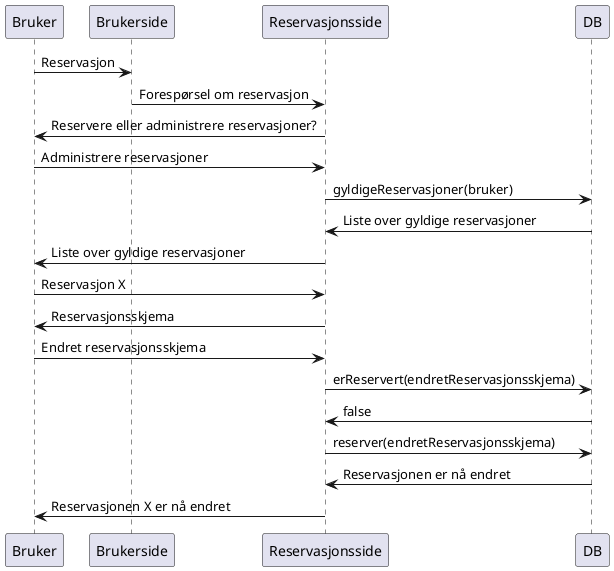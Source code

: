 @startuml
Bruker -> Brukerside: Reservasjon
Brukerside -> Reservasjonsside: Forespørsel om reservasjon
Reservasjonsside -> Bruker: Reservere eller administrere reservasjoner?
Bruker -> Reservasjonsside: Administrere reservasjoner
Reservasjonsside -> DB: gyldigeReservasjoner(bruker)
DB -> Reservasjonsside: Liste over gyldige reservasjoner
Reservasjonsside -> Bruker: Liste over gyldige reservasjoner
Bruker -> Reservasjonsside: Reservasjon X
Reservasjonsside -> Bruker: Reservasjonsskjema
Bruker -> Reservasjonsside: Endret reservasjonsskjema
Reservasjonsside -> DB: erReservert(endretReservasjonsskjema)
DB -> Reservasjonsside: false
Reservasjonsside -> DB: reserver(endretReservasjonsskjema)
DB -> Reservasjonsside: Reservasjonen er nå endret
Reservasjonsside -> Bruker: Reservasjonen X er nå endret
@enduml



